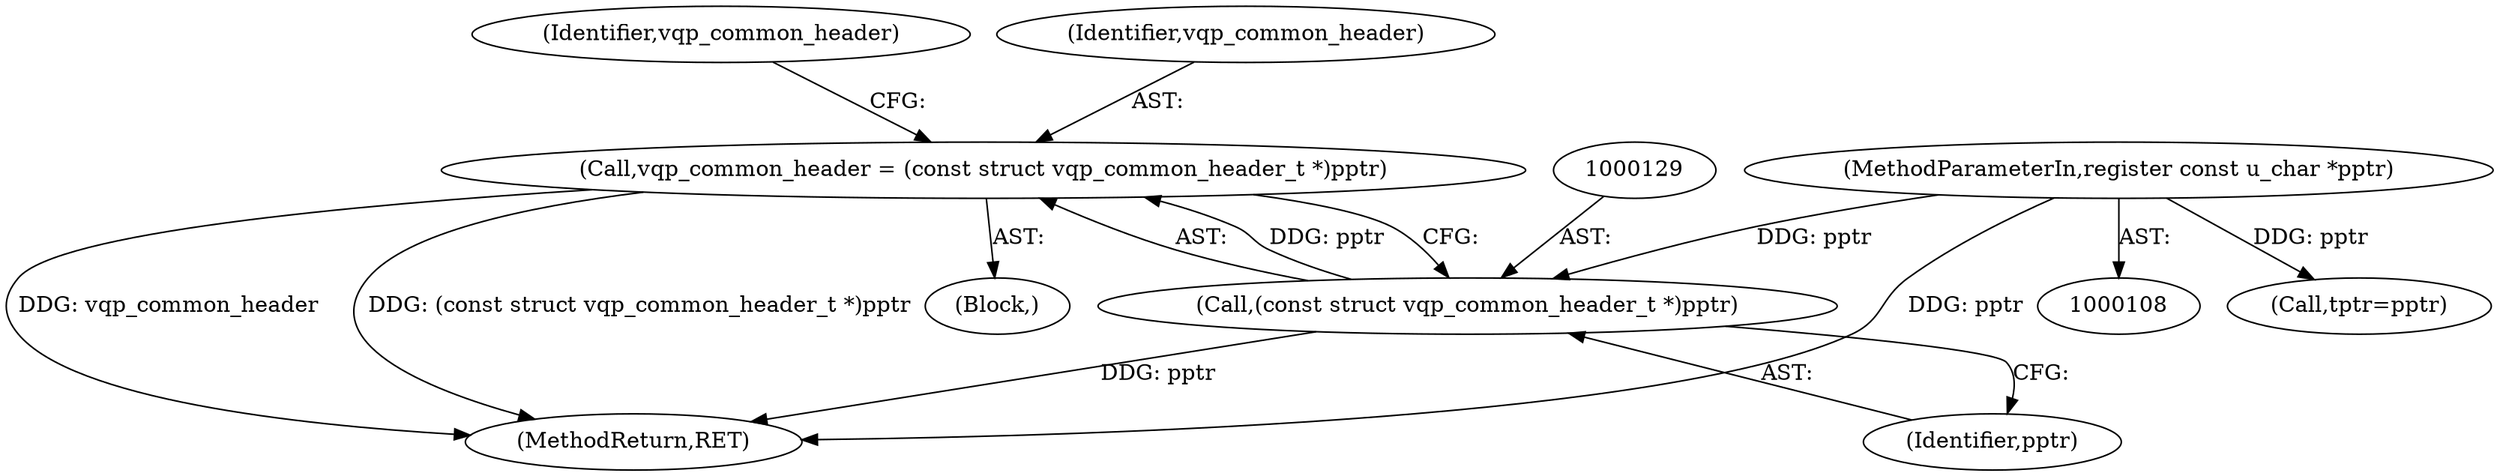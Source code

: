 digraph "0_tcpdump_3b36ec4e713dea9266db11975066c425aa669b6c@pointer" {
"1000126" [label="(Call,vqp_common_header = (const struct vqp_common_header_t *)pptr)"];
"1000128" [label="(Call,(const struct vqp_common_header_t *)pptr)"];
"1000110" [label="(MethodParameterIn,register const u_char *pptr)"];
"1000133" [label="(Identifier,vqp_common_header)"];
"1000112" [label="(Block,)"];
"1000393" [label="(MethodReturn,RET)"];
"1000126" [label="(Call,vqp_common_header = (const struct vqp_common_header_t *)pptr)"];
"1000128" [label="(Call,(const struct vqp_common_header_t *)pptr)"];
"1000120" [label="(Call,tptr=pptr)"];
"1000130" [label="(Identifier,pptr)"];
"1000127" [label="(Identifier,vqp_common_header)"];
"1000110" [label="(MethodParameterIn,register const u_char *pptr)"];
"1000126" -> "1000112"  [label="AST: "];
"1000126" -> "1000128"  [label="CFG: "];
"1000127" -> "1000126"  [label="AST: "];
"1000128" -> "1000126"  [label="AST: "];
"1000133" -> "1000126"  [label="CFG: "];
"1000126" -> "1000393"  [label="DDG: vqp_common_header"];
"1000126" -> "1000393"  [label="DDG: (const struct vqp_common_header_t *)pptr"];
"1000128" -> "1000126"  [label="DDG: pptr"];
"1000128" -> "1000130"  [label="CFG: "];
"1000129" -> "1000128"  [label="AST: "];
"1000130" -> "1000128"  [label="AST: "];
"1000128" -> "1000393"  [label="DDG: pptr"];
"1000110" -> "1000128"  [label="DDG: pptr"];
"1000110" -> "1000108"  [label="AST: "];
"1000110" -> "1000393"  [label="DDG: pptr"];
"1000110" -> "1000120"  [label="DDG: pptr"];
}
